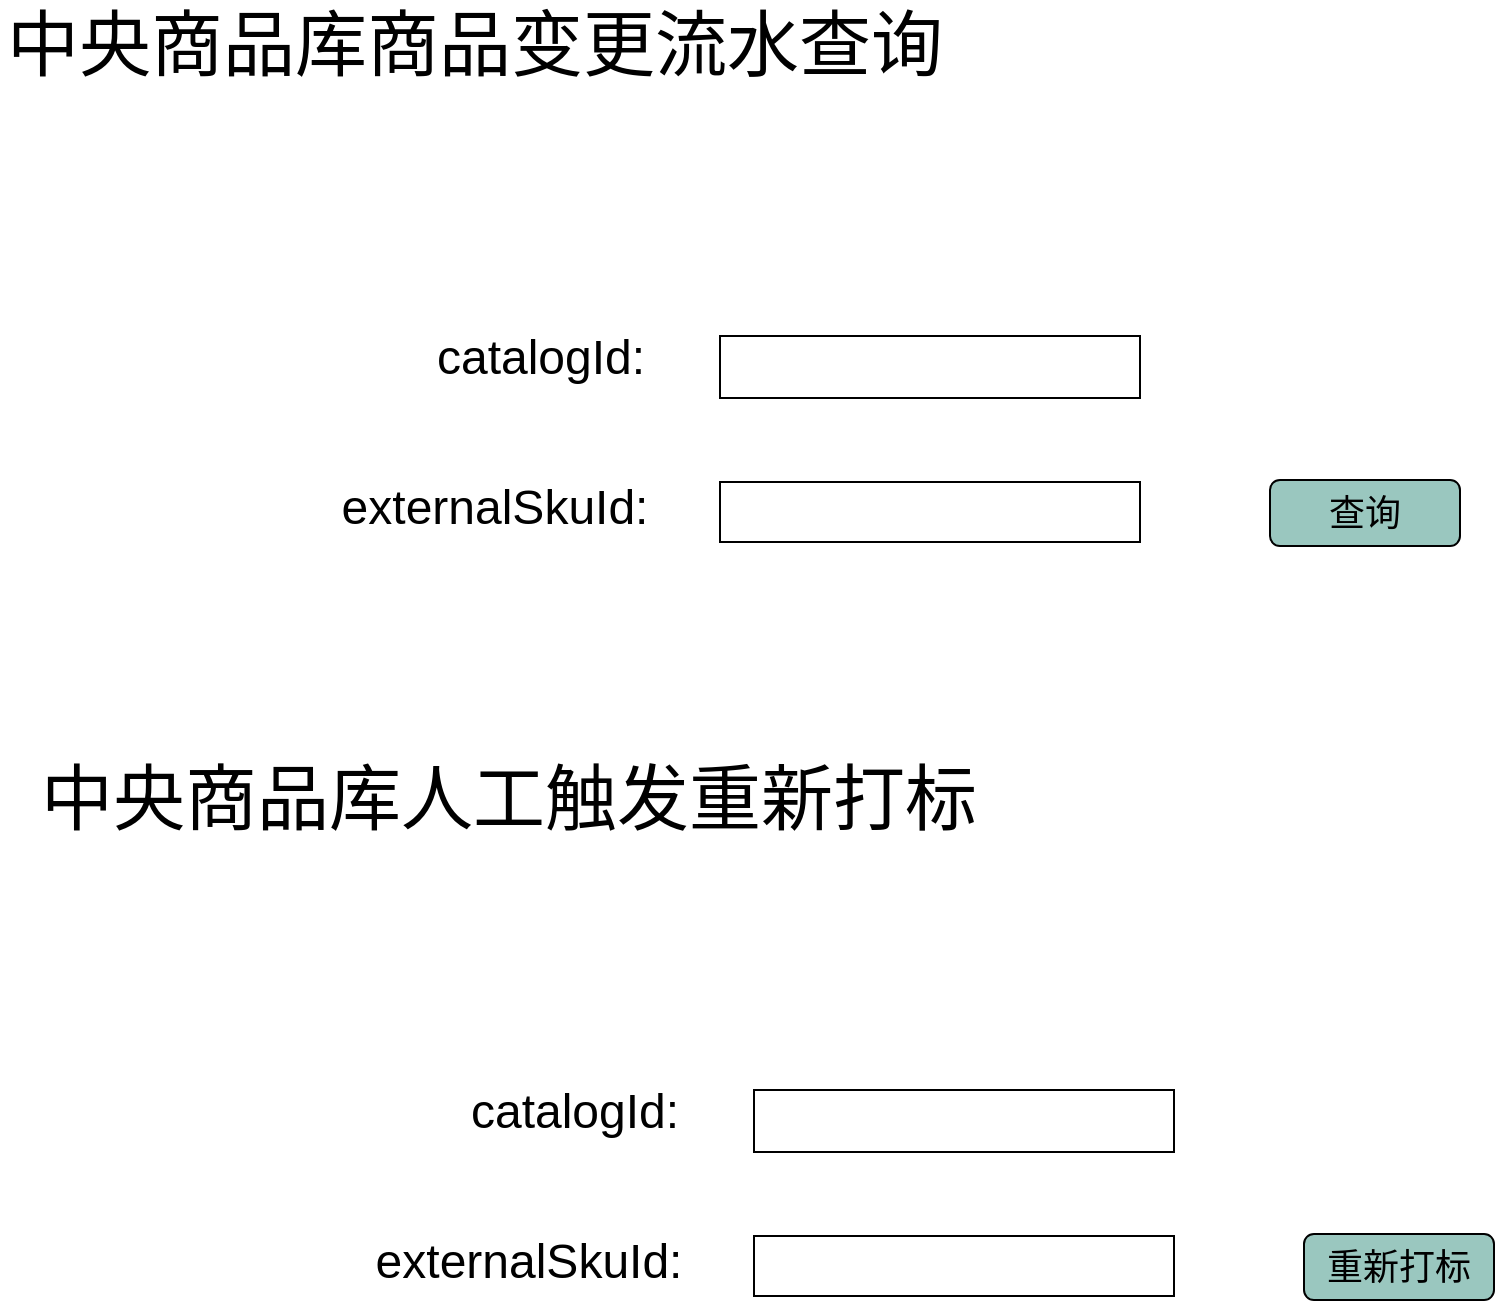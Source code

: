 <mxfile version="14.5.8" type="github">
  <diagram id="4PpXCW7olVrxSZSKQI_L" name="Page-1">
    <mxGraphModel dx="1064" dy="744" grid="0" gridSize="10" guides="1" tooltips="1" connect="1" arrows="1" fold="1" page="1" pageScale="1" pageWidth="827" pageHeight="1169" math="0" shadow="0">
      <root>
        <mxCell id="0" />
        <mxCell id="1" parent="0" />
        <mxCell id="b-yw0zgqSB7hZuDckbPi-1" value="" style="rounded=0;whiteSpace=wrap;html=1;" vertex="1" parent="1">
          <mxGeometry x="376" y="184" width="210" height="31" as="geometry" />
        </mxCell>
        <mxCell id="b-yw0zgqSB7hZuDckbPi-2" value="" style="rounded=0;whiteSpace=wrap;html=1;" vertex="1" parent="1">
          <mxGeometry x="376" y="257" width="210" height="30" as="geometry" />
        </mxCell>
        <mxCell id="b-yw0zgqSB7hZuDckbPi-3" value="&lt;font style=&quot;font-size: 24px&quot;&gt;catalogId:&lt;/font&gt;" style="text;html=1;resizable=0;autosize=1;align=center;verticalAlign=middle;points=[];fillColor=none;strokeColor=none;rounded=0;" vertex="1" parent="1">
          <mxGeometry x="228" y="184" width="115" height="22" as="geometry" />
        </mxCell>
        <mxCell id="b-yw0zgqSB7hZuDckbPi-4" value="&lt;font style=&quot;font-size: 24px&quot;&gt;externalSkuId:&lt;/font&gt;" style="text;html=1;resizable=0;autosize=1;align=center;verticalAlign=middle;points=[];fillColor=none;strokeColor=none;rounded=0;" vertex="1" parent="1">
          <mxGeometry x="180" y="259" width="166" height="22" as="geometry" />
        </mxCell>
        <mxCell id="b-yw0zgqSB7hZuDckbPi-5" value="&lt;font style=&quot;font-size: 18px&quot;&gt;查询&lt;/font&gt;" style="rounded=1;whiteSpace=wrap;html=1;fillColor=#9AC7BF;" vertex="1" parent="1">
          <mxGeometry x="651" y="256" width="95" height="33" as="geometry" />
        </mxCell>
        <mxCell id="b-yw0zgqSB7hZuDckbPi-6" value="&lt;font style=&quot;font-size: 36px&quot;&gt;中央商品库商品变更流水查询&lt;/font&gt;" style="text;html=1;resizable=0;autosize=1;align=center;verticalAlign=middle;points=[];fillColor=none;strokeColor=none;rounded=0;" vertex="1" parent="1">
          <mxGeometry x="16" y="25" width="473" height="26" as="geometry" />
        </mxCell>
        <mxCell id="b-yw0zgqSB7hZuDckbPi-14" value="" style="rounded=0;whiteSpace=wrap;html=1;" vertex="1" parent="1">
          <mxGeometry x="393" y="561" width="210" height="31" as="geometry" />
        </mxCell>
        <mxCell id="b-yw0zgqSB7hZuDckbPi-15" value="" style="rounded=0;whiteSpace=wrap;html=1;" vertex="1" parent="1">
          <mxGeometry x="393" y="634" width="210" height="30" as="geometry" />
        </mxCell>
        <mxCell id="b-yw0zgqSB7hZuDckbPi-16" value="&lt;font style=&quot;font-size: 24px&quot;&gt;catalogId:&lt;/font&gt;" style="text;html=1;resizable=0;autosize=1;align=center;verticalAlign=middle;points=[];fillColor=none;strokeColor=none;rounded=0;" vertex="1" parent="1">
          <mxGeometry x="245" y="561" width="115" height="22" as="geometry" />
        </mxCell>
        <mxCell id="b-yw0zgqSB7hZuDckbPi-17" value="&lt;font style=&quot;font-size: 24px&quot;&gt;externalSkuId:&lt;/font&gt;" style="text;html=1;resizable=0;autosize=1;align=center;verticalAlign=middle;points=[];fillColor=none;strokeColor=none;rounded=0;" vertex="1" parent="1">
          <mxGeometry x="197" y="636" width="166" height="22" as="geometry" />
        </mxCell>
        <mxCell id="b-yw0zgqSB7hZuDckbPi-18" value="&lt;font size=&quot;4&quot;&gt;重新打标&lt;/font&gt;" style="rounded=1;whiteSpace=wrap;html=1;fillColor=#9AC7BF;" vertex="1" parent="1">
          <mxGeometry x="668" y="633" width="95" height="33" as="geometry" />
        </mxCell>
        <mxCell id="b-yw0zgqSB7hZuDckbPi-19" value="&lt;font style=&quot;font-size: 36px&quot;&gt;中央商品库人工触发重新打标&lt;/font&gt;" style="text;html=1;resizable=0;autosize=1;align=center;verticalAlign=middle;points=[];fillColor=none;strokeColor=none;rounded=0;" vertex="1" parent="1">
          <mxGeometry x="33" y="402" width="473" height="26" as="geometry" />
        </mxCell>
      </root>
    </mxGraphModel>
  </diagram>
</mxfile>
